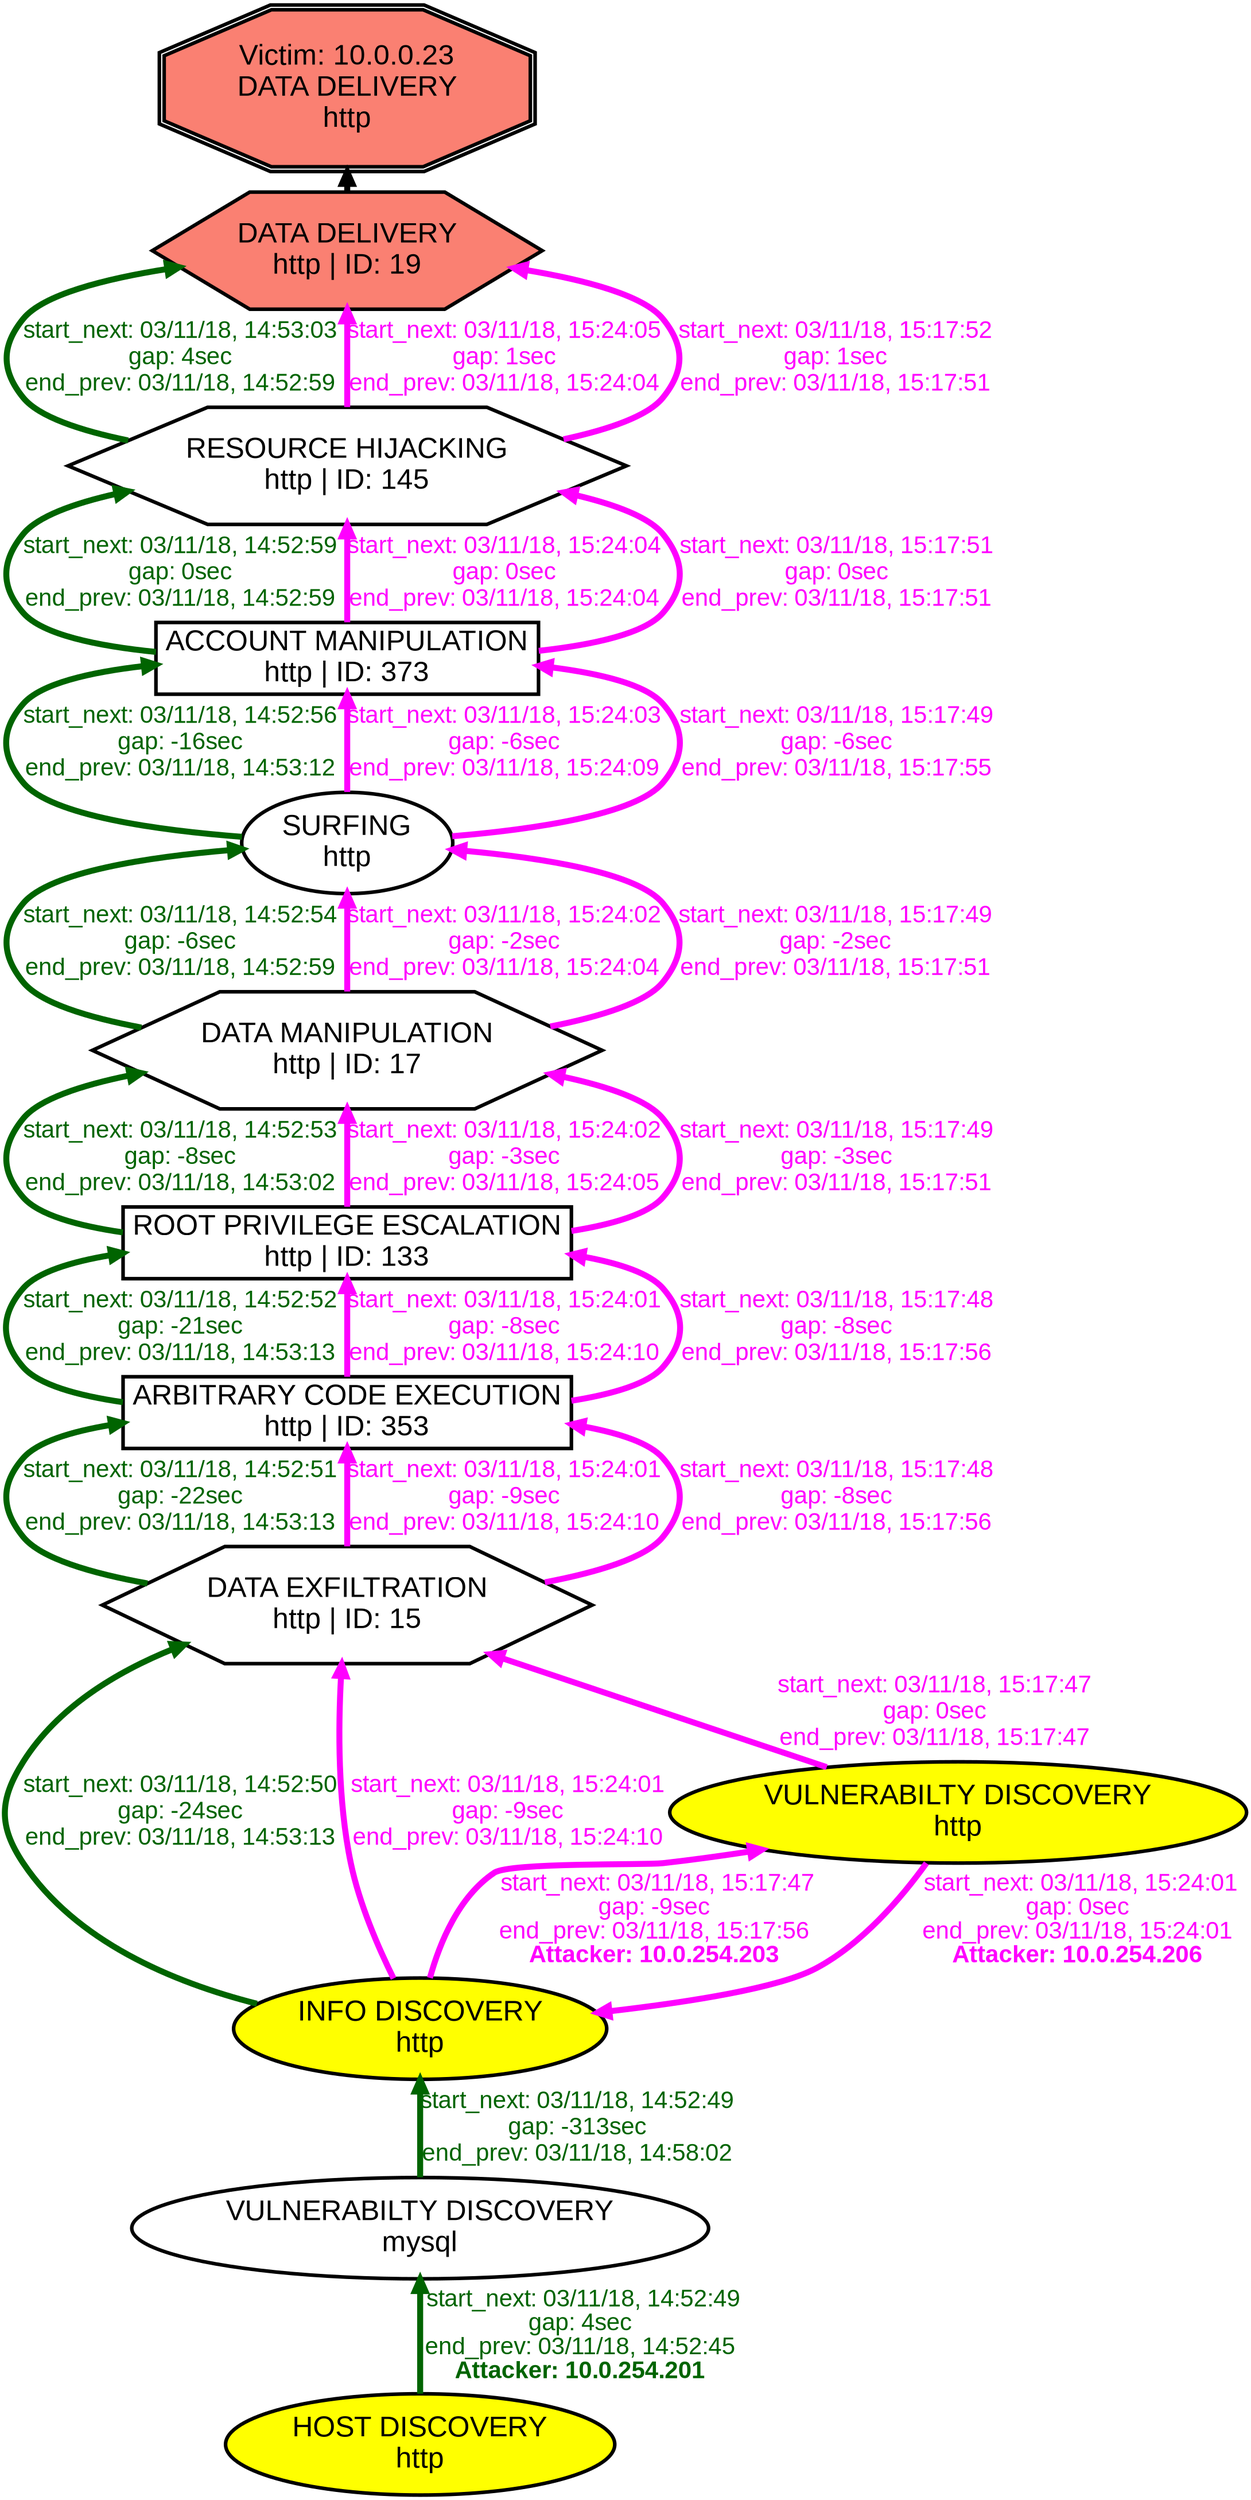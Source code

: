 digraph DATADELIVERYhttp {
rankdir="BT"; 
 graph [ nodesep="0.1", ranksep="0.02"] 
 node [ fontname=Arial, fontsize=24,penwidth=3]; 
 edge [ fontname=Arial, fontsize=20,penwidth=5 ];
"Victim: 10.0.0.23
DATA DELIVERY
http" [shape=doubleoctagon, style=filled, fillcolor=salmon];
{ rank = max; "Victim: 10.0.0.23
DATA DELIVERY
http"}
"DATA DELIVERY
http | ID: 19" -> "Victim: 10.0.0.23
DATA DELIVERY
http"
"DATA DELIVERY
http | ID: 19" [style=filled, fillcolor= salmon]
{ rank=same; "DATA DELIVERY
http | ID: 19"}
"HOST DISCOVERY
http" [style=filled, fillcolor= yellow]
"HOST DISCOVERY
http" -> "VULNERABILTY DISCOVERY
mysql" [ color=darkgreen] [label=<<font color="darkgreen"> start_next: 03/11/18, 14:52:49<br/>gap: 4sec<br/>end_prev: 03/11/18, 14:52:45</font><br/><font color="darkgreen"><b>Attacker: 10.0.254.201</b></font>>]
"VULNERABILTY DISCOVERY
mysql" -> "INFO DISCOVERY
http" [ label="start_next: 03/11/18, 14:52:49
gap: -313sec
end_prev: 03/11/18, 14:58:02"][ fontcolor="darkgreen" color=darkgreen]
"INFO DISCOVERY
http" -> "DATA EXFILTRATION
http | ID: 15" [ label="start_next: 03/11/18, 14:52:50
gap: -24sec
end_prev: 03/11/18, 14:53:13"][ fontcolor="darkgreen" color=darkgreen]
"DATA EXFILTRATION
http | ID: 15" -> "ARBITRARY CODE EXECUTION
http | ID: 353" [ label="start_next: 03/11/18, 14:52:51
gap: -22sec
end_prev: 03/11/18, 14:53:13"][ fontcolor="darkgreen" color=darkgreen]
"ARBITRARY CODE EXECUTION
http | ID: 353" -> "ROOT PRIVILEGE ESCALATION
http | ID: 133" [ label="start_next: 03/11/18, 14:52:52
gap: -21sec
end_prev: 03/11/18, 14:53:13"][ fontcolor="darkgreen" color=darkgreen]
"ROOT PRIVILEGE ESCALATION
http | ID: 133" -> "DATA MANIPULATION
http | ID: 17" [ label="start_next: 03/11/18, 14:52:53
gap: -8sec
end_prev: 03/11/18, 14:53:02"][ fontcolor="darkgreen" color=darkgreen]
"DATA MANIPULATION
http | ID: 17" -> "SURFING
http" [ label="start_next: 03/11/18, 14:52:54
gap: -6sec
end_prev: 03/11/18, 14:52:59"][ fontcolor="darkgreen" color=darkgreen]
"SURFING
http" -> "ACCOUNT MANIPULATION
http | ID: 373" [ label="start_next: 03/11/18, 14:52:56
gap: -16sec
end_prev: 03/11/18, 14:53:12"][ fontcolor="darkgreen" color=darkgreen]
"ACCOUNT MANIPULATION
http | ID: 373" -> "RESOURCE HIJACKING
http | ID: 145" [ label="start_next: 03/11/18, 14:52:59
gap: 0sec
end_prev: 03/11/18, 14:52:59"][ fontcolor="darkgreen" color=darkgreen]
"RESOURCE HIJACKING
http | ID: 145" -> "DATA DELIVERY
http | ID: 19" [ label="start_next: 03/11/18, 14:53:03
gap: 4sec
end_prev: 03/11/18, 14:52:59"][ fontcolor="darkgreen" color=darkgreen]
"VULNERABILTY DISCOVERY
http" [style=filled, fillcolor= yellow]
"VULNERABILTY DISCOVERY
http" -> "INFO DISCOVERY
http" [ color=magenta] [label=<<font color="magenta"> start_next: 03/11/18, 15:24:01<br/>gap: 0sec<br/>end_prev: 03/11/18, 15:24:01</font><br/><font color="magenta"><b>Attacker: 10.0.254.206</b></font>>]
"INFO DISCOVERY
http" -> "DATA EXFILTRATION
http | ID: 15" [ label="start_next: 03/11/18, 15:24:01
gap: -9sec
end_prev: 03/11/18, 15:24:10"][ fontcolor="magenta" color=magenta]
"DATA EXFILTRATION
http | ID: 15" -> "ARBITRARY CODE EXECUTION
http | ID: 353" [ label="start_next: 03/11/18, 15:24:01
gap: -9sec
end_prev: 03/11/18, 15:24:10"][ fontcolor="magenta" color=magenta]
"ARBITRARY CODE EXECUTION
http | ID: 353" -> "ROOT PRIVILEGE ESCALATION
http | ID: 133" [ label="start_next: 03/11/18, 15:24:01
gap: -8sec
end_prev: 03/11/18, 15:24:10"][ fontcolor="magenta" color=magenta]
"ROOT PRIVILEGE ESCALATION
http | ID: 133" -> "DATA MANIPULATION
http | ID: 17" [ label="start_next: 03/11/18, 15:24:02
gap: -3sec
end_prev: 03/11/18, 15:24:05"][ fontcolor="magenta" color=magenta]
"DATA MANIPULATION
http | ID: 17" -> "SURFING
http" [ label="start_next: 03/11/18, 15:24:02
gap: -2sec
end_prev: 03/11/18, 15:24:04"][ fontcolor="magenta" color=magenta]
"SURFING
http" -> "ACCOUNT MANIPULATION
http | ID: 373" [ label="start_next: 03/11/18, 15:24:03
gap: -6sec
end_prev: 03/11/18, 15:24:09"][ fontcolor="magenta" color=magenta]
"ACCOUNT MANIPULATION
http | ID: 373" -> "RESOURCE HIJACKING
http | ID: 145" [ label="start_next: 03/11/18, 15:24:04
gap: 0sec
end_prev: 03/11/18, 15:24:04"][ fontcolor="magenta" color=magenta]
"RESOURCE HIJACKING
http | ID: 145" -> "DATA DELIVERY
http | ID: 19" [ label="start_next: 03/11/18, 15:24:05
gap: 1sec
end_prev: 03/11/18, 15:24:04"][ fontcolor="magenta" color=magenta]
"INFO DISCOVERY
http" [style=filled, fillcolor= yellow]
"INFO DISCOVERY
http" -> "VULNERABILTY DISCOVERY
http" [ color=magenta] [label=<<font color="magenta"> start_next: 03/11/18, 15:17:47<br/>gap: -9sec<br/>end_prev: 03/11/18, 15:17:56</font><br/><font color="magenta"><b>Attacker: 10.0.254.203</b></font>>]
"VULNERABILTY DISCOVERY
http" -> "DATA EXFILTRATION
http | ID: 15" [ label="start_next: 03/11/18, 15:17:47
gap: 0sec
end_prev: 03/11/18, 15:17:47"][ fontcolor="magenta" color=magenta]
"DATA EXFILTRATION
http | ID: 15" -> "ARBITRARY CODE EXECUTION
http | ID: 353" [ label="start_next: 03/11/18, 15:17:48
gap: -8sec
end_prev: 03/11/18, 15:17:56"][ fontcolor="magenta" color=magenta]
"ARBITRARY CODE EXECUTION
http | ID: 353" -> "ROOT PRIVILEGE ESCALATION
http | ID: 133" [ label="start_next: 03/11/18, 15:17:48
gap: -8sec
end_prev: 03/11/18, 15:17:56"][ fontcolor="magenta" color=magenta]
"ROOT PRIVILEGE ESCALATION
http | ID: 133" -> "DATA MANIPULATION
http | ID: 17" [ label="start_next: 03/11/18, 15:17:49
gap: -3sec
end_prev: 03/11/18, 15:17:51"][ fontcolor="magenta" color=magenta]
"DATA MANIPULATION
http | ID: 17" -> "SURFING
http" [ label="start_next: 03/11/18, 15:17:49
gap: -2sec
end_prev: 03/11/18, 15:17:51"][ fontcolor="magenta" color=magenta]
"SURFING
http" -> "ACCOUNT MANIPULATION
http | ID: 373" [ label="start_next: 03/11/18, 15:17:49
gap: -6sec
end_prev: 03/11/18, 15:17:55"][ fontcolor="magenta" color=magenta]
"ACCOUNT MANIPULATION
http | ID: 373" -> "RESOURCE HIJACKING
http | ID: 145" [ label="start_next: 03/11/18, 15:17:51
gap: 0sec
end_prev: 03/11/18, 15:17:51"][ fontcolor="magenta" color=magenta]
"RESOURCE HIJACKING
http | ID: 145" -> "DATA DELIVERY
http | ID: 19" [ label="start_next: 03/11/18, 15:17:52
gap: 1sec
end_prev: 03/11/18, 15:17:51"][ fontcolor="magenta" color=magenta]
"HOST DISCOVERY
http" [shape=oval]
"HOST DISCOVERY
http" [tooltip="ET SCAN Nmap Scripting Engine User-Agent Detected (Nmap Scripting Engine)
ET SCAN Possible Nmap User-Agent Observed"]
"VULNERABILTY DISCOVERY
mysql" [shape=oval]
"VULNERABILTY DISCOVERY
mysql" [tooltip="ET SCAN Suspicious inbound to mySQL port 3306
ET SCAN Suspicious inbound to MSSQL port 1433
ET SCAN Nikto Web App Scan in Progress
ET SCAN Suspicious inbound to PostgreSQL port 5432
ET SCAN Suspicious inbound to Oracle SQL port 1521
ET SCAN Suspicious inbound to mSQL port 4333"]
"INFO DISCOVERY
http" [shape=oval]
"INFO DISCOVERY
http" [tooltip="GPL WEB_SERVER viewcode access
GPL WEB_SERVER .htaccess access
GPL WEB_SERVER writeto.cnf access
GPL WEB_SERVER iisadmin access
ET WEB_SERVER PHP Easteregg Information-Disclosure (funny-logo)
ET WEB_SPECIFIC_APPS Request to Wordpress W3TC Plug-in dbcache Directory
GPL WEB_SERVER services.cnf access
ET WEB_SERVER PHP Easteregg Information-Disclosure (zend-logo)
GPL EXPLOIT unicode directory traversal attempt
ET WEB_SERVER PHP Easteregg Information-Disclosure (php-logo)
GPL WEB_SERVER service.cnf access
GPL EXPLOIT iisadmpwd attempt
ET WEB_SERVER PHP SESSION SuperGlobal in URI
GPL WEB_SERVER /~root access
GPL WEB_SERVER authors.pwd access
ET WEB_SERVER PHP ENV SuperGlobal in URI
GPL EXPLOIT .cnf access
ET POLICY Proxy TRACE Request - inbound
GPL WEB_SERVER .htpasswd access
GPL WEB_SERVER global.asa access
ET WEB_SERVER PHP SERVER SuperGlobal in URI
GPL EXPLOIT fpcount access
GPL WEB_SERVER globals.pl access
GPL WEB_SERVER 403 Forbidden
GPL WEB_SERVER service.pwd
GPL EXPLOIT ISAPI .idq attempt
ET WEB_SERVER PHP Easteregg Information-Disclosure (phpinfo)
GPL WEB_SERVER printenv access
GPL WEB_SERVER author.exe access
GPL EXPLOIT iissamples access
GPL EXPLOIT .htr access
ET WEB_SERVER PHP REQUEST SuperGlobal in URI"]
"DATA EXFILTRATION
http | ID: 15" [shape=hexagon]
"DATA EXFILTRATION
http | ID: 15" [tooltip="GPL WEB_SERVER Tomcat server snoop access
GPL EXPLOIT ISAPI .ida access
GPL EXPLOIT /msadc/samples/ access
ET WEB_SERVER ColdFusion componentutils access
ET WEB_SERVER /system32/ in Uri - Possible Protected Directory Access Attempt
ET WEB_SPECIFIC_APPS PHP-CGI query string parameter vulnerability
ET WEB_SERVER Possible XXE SYSTEM ENTITY in POST BODY.
ET WEB_SERVER /etc/shadow Detected in URI
GPL EXPLOIT ISAPI .idq access"]
"ARBITRARY CODE EXECUTION
http | ID: 353" [shape=box]
"ARBITRARY CODE EXECUTION
http | ID: 353" [tooltip="ET CURRENT_EVENTS QNAP Shellshock CVE-2014-6271
ET WEB_SPECIFIC_APPS DesktopOnNet don3_requiem.php app_path Parameter Remote File Inclusion
ET WEB_SPECIFIC_APPS Horde type Parameter Local File Inclusion Attempt
ET WEB_SPECIFIC_APPS KR-Web krgourl.php DOCUMENT_ROOT Parameter Remote File Inclusion Attempt
ET WEB_SERVER Possible CVE-2014-6271 Attempt in Headers
ET WEB_SPECIFIC_APPS BASE base_stat_common.php remote file include
ET WEB_SPECIFIC_APPS Golem Gaming Portal root_path Parameter Remote File inclusion Attempt
ET WEB_SPECIFIC_APPS Joomla swMenuPro ImageManager.php Remote File Inclusion Attempt
ET WEB_SPECIFIC_APPS FormMailer formmailer.admin.inc.php BASE_DIR Parameter Remote File Inclusion Attempt
ET WEB_SPECIFIC_APPS AjaxPortal di.php pathtoserverdata Parameter Remote File Inclusion Attempt
ET WEB_SERVER cmd.exe In URI - Possible Command Execution Attempt
ET WEB_SPECIFIC_APPS KingCMS menu.php CONFIG Parameter Remote File Inclusion
ETPRO WEB_SPECIFIC_APPS PHPMoAdmin RCE Attempt
ET WEB_SERVER Exploit Suspected PHP Injection Attack (cmd=)
ET WEB_SPECIFIC_APPS Achievo debugger.php config_atkroot parameter Remote File Inclusion Attempt
ET WEB_SERVER Possible CVE-2014-6271 Attempt
ET WEB_SPECIFIC_APPS Joomla Dada Mail Manager Component config.dadamail.php GLOBALS Parameter Remote File Inclusion
ET WEB_SPECIFIC_APPS WEB-PHP RCE PHPBB 2004-1315
ET WEB_SPECIFIC_APPS DesktopOnNet frontpage.php app_path Parameter Remote File Inclusion
ET WEB_SPECIFIC_APPS Joomla AjaxChat Component ajcuser.php GLOBALS Parameter Remote File Inclusion Attempt"]
"ROOT PRIVILEGE ESCALATION
http | ID: 133" [shape=box]
"ROOT PRIVILEGE ESCALATION
http | ID: 133" [tooltip="ET WEB_SERVER ColdFusion administrator access
ETPRO WEB_SPECIFIC_APPS ipTIME firmware < 9.58 RCE
GPL EXPLOIT administrators.pwd access
GPL EXPLOIT CodeRed v2 root.exe access"]
"DATA MANIPULATION
http | ID: 17" [shape=hexagon]
"DATA MANIPULATION
http | ID: 17" [tooltip="ET WEB_SERVER Possible SQL Injection Attempt SELECT FROM
ET WEB_SERVER MYSQL SELECT CONCAT SQL Injection Attempt
ET WEB_SERVER Possible SQL Injection Attempt UNION SELECT"]
"SURFING
http" [shape=oval]
"SURFING
http" [tooltip="ET WEB_SERVER WEB-PHP phpinfo access"]
"ACCOUNT MANIPULATION
http | ID: 373" [shape=box]
"ACCOUNT MANIPULATION
http | ID: 373" [tooltip="GPL EXPLOIT /iisadmpwd/aexp2.htr access
ET WEB_SERVER SELECT USER SQL Injection Attempt in URI"]
"RESOURCE HIJACKING
http | ID: 145" [shape=hexagon]
"RESOURCE HIJACKING
http | ID: 145" [tooltip="GPL WEB_SERVER Oracle Java Process Manager access"]
"DATA DELIVERY
http | ID: 19" [shape=hexagon]
"DATA DELIVERY
http | ID: 19" [tooltip="ET WEB_SPECIFIC_APPS PHP-Paid4Mail RFI attempt 
ET WEB_SPECIFIC_APPS Possible eFront database.php Remote File Inclusion Attempt
ET WEB_SPECIFIC_APPS MAXcms fm_includes_special Parameter Remote File Inclusion Attempt
ET WEB_SPECIFIC_APPS PHP Aardvark Topsites PHP CONFIG PATH Remote File Include Attempt
ET WEB_SPECIFIC_APPS Possible Mambo/Joomla! com_koesubmit Component 'koesubmit.php' Remote File Inclusion Attempt
ET WEB_SPECIFIC_APPS SERWeb load_lang.php configdir Parameter Remote File Inclusion
ET WEB_SPECIFIC_APPS TECHNOTE shop_this_skin_path Parameter Remote File Inclusion
ET WEB_SPECIFIC_APPS p-Table for WordPress wptable-tinymce.php ABSPATH Parameter RFI Attempt
ET WEB_SPECIFIC_APPS ProjectButler RFI attempt 
ET WEB_SPECIFIC_APPS PHPOF DB_AdoDB.Class.PHP PHPOF_INCLUDE_PATH parameter Remote File Inclusion
ET WEB_SPECIFIC_APPS SAPID get_infochannel.inc.php Remote File inclusion Attempt
ET WEB_SPECIFIC_APPS Joomla Onguma Time Sheet Component onguma.class.php mosConfig_absolute_path Parameter Remote File Inclusion
ET WEB_SPECIFIC_APPS phptraverse mp3_id.php GLOBALS Parameter Remote File Inclusion Attempt
ET WEB_SPECIFIC_APPS Sisplet CMS komentar.php site_path Parameter Remote File Inclusion Attempt
ET WEB_SPECIFIC_APPS SERWeb main_prepend.php functionsdir Parameter Remote File Inclusion
ET WEB_SPECIFIC_APPS Mambo Component com_smf smf.php Remote File Inclusion Attempt
ET WEB_SPECIFIC_APPS OpenX phpAdsNew phpAds_geoPlugin Parameter Remote File Inclusion Attempt
ET WEB_SPECIFIC_APPS Enthusiast path parameter Remote File Inclusion
ET WEB_SPECIFIC_APPS ProdLer prodler.class.php sPath Parameter Remote File Inclusion Attempt
ET WEB_SPECIFIC_APPS PHP Classifieds class.phpmailer.php lang_path Parameter Remote File Inclusion Attempt
ET WEB_SPECIFIC_APPS Joomla Simple RSS Reader admin.rssreader.php mosConfig_live_site Parameter Remote File Inclusion
ET WEB_SPECIFIC_APPS Possible OpenSiteAdmin pageHeader.php Remote File Inclusion Attempt
ET WEB_SPECIFIC_APPS phpSkelSite theme parameter remote file inclusion
ET WEB_SPECIFIC_APPS PointComma pctemplate.php pcConfig Parameter Remote File Inclusion Attempt
ET WEB_SPECIFIC_APPS phPortal gunaysoft.php icerikyolu Parameter Remote File Inclusion
ET WEB_SPECIFIC_APPS OBOphiX fonctions_racine.php chemin_lib parameter Remote File Inclusion Attempt
ET WEB_SPECIFIC_APPS PHP phpMyAgenda rootagenda Remote File Include Attempt
ET WEB_SPECIFIC_APPS Ve-EDIT edit_htmlarea.php highlighter Parameter Remote File Inclusion
ET WEB_SPECIFIC_APPS MODx CMS snippet.reflect.php reflect_base Remote File Inclusion
ET WEB_SPECIFIC_APPS phPortal gunaysoft.php sayfaid Parameter Remote File Inclusion
ET WEB_SPECIFIC_APPS YapBB class_yapbbcooker.php cfgIncludeDirectory Parameter Remote File Inclusion"]
"VULNERABILTY DISCOVERY
http" [shape=oval]
"VULNERABILTY DISCOVERY
http" [tooltip="ET SCAN Nikto Web App Scan in Progress"]
}
